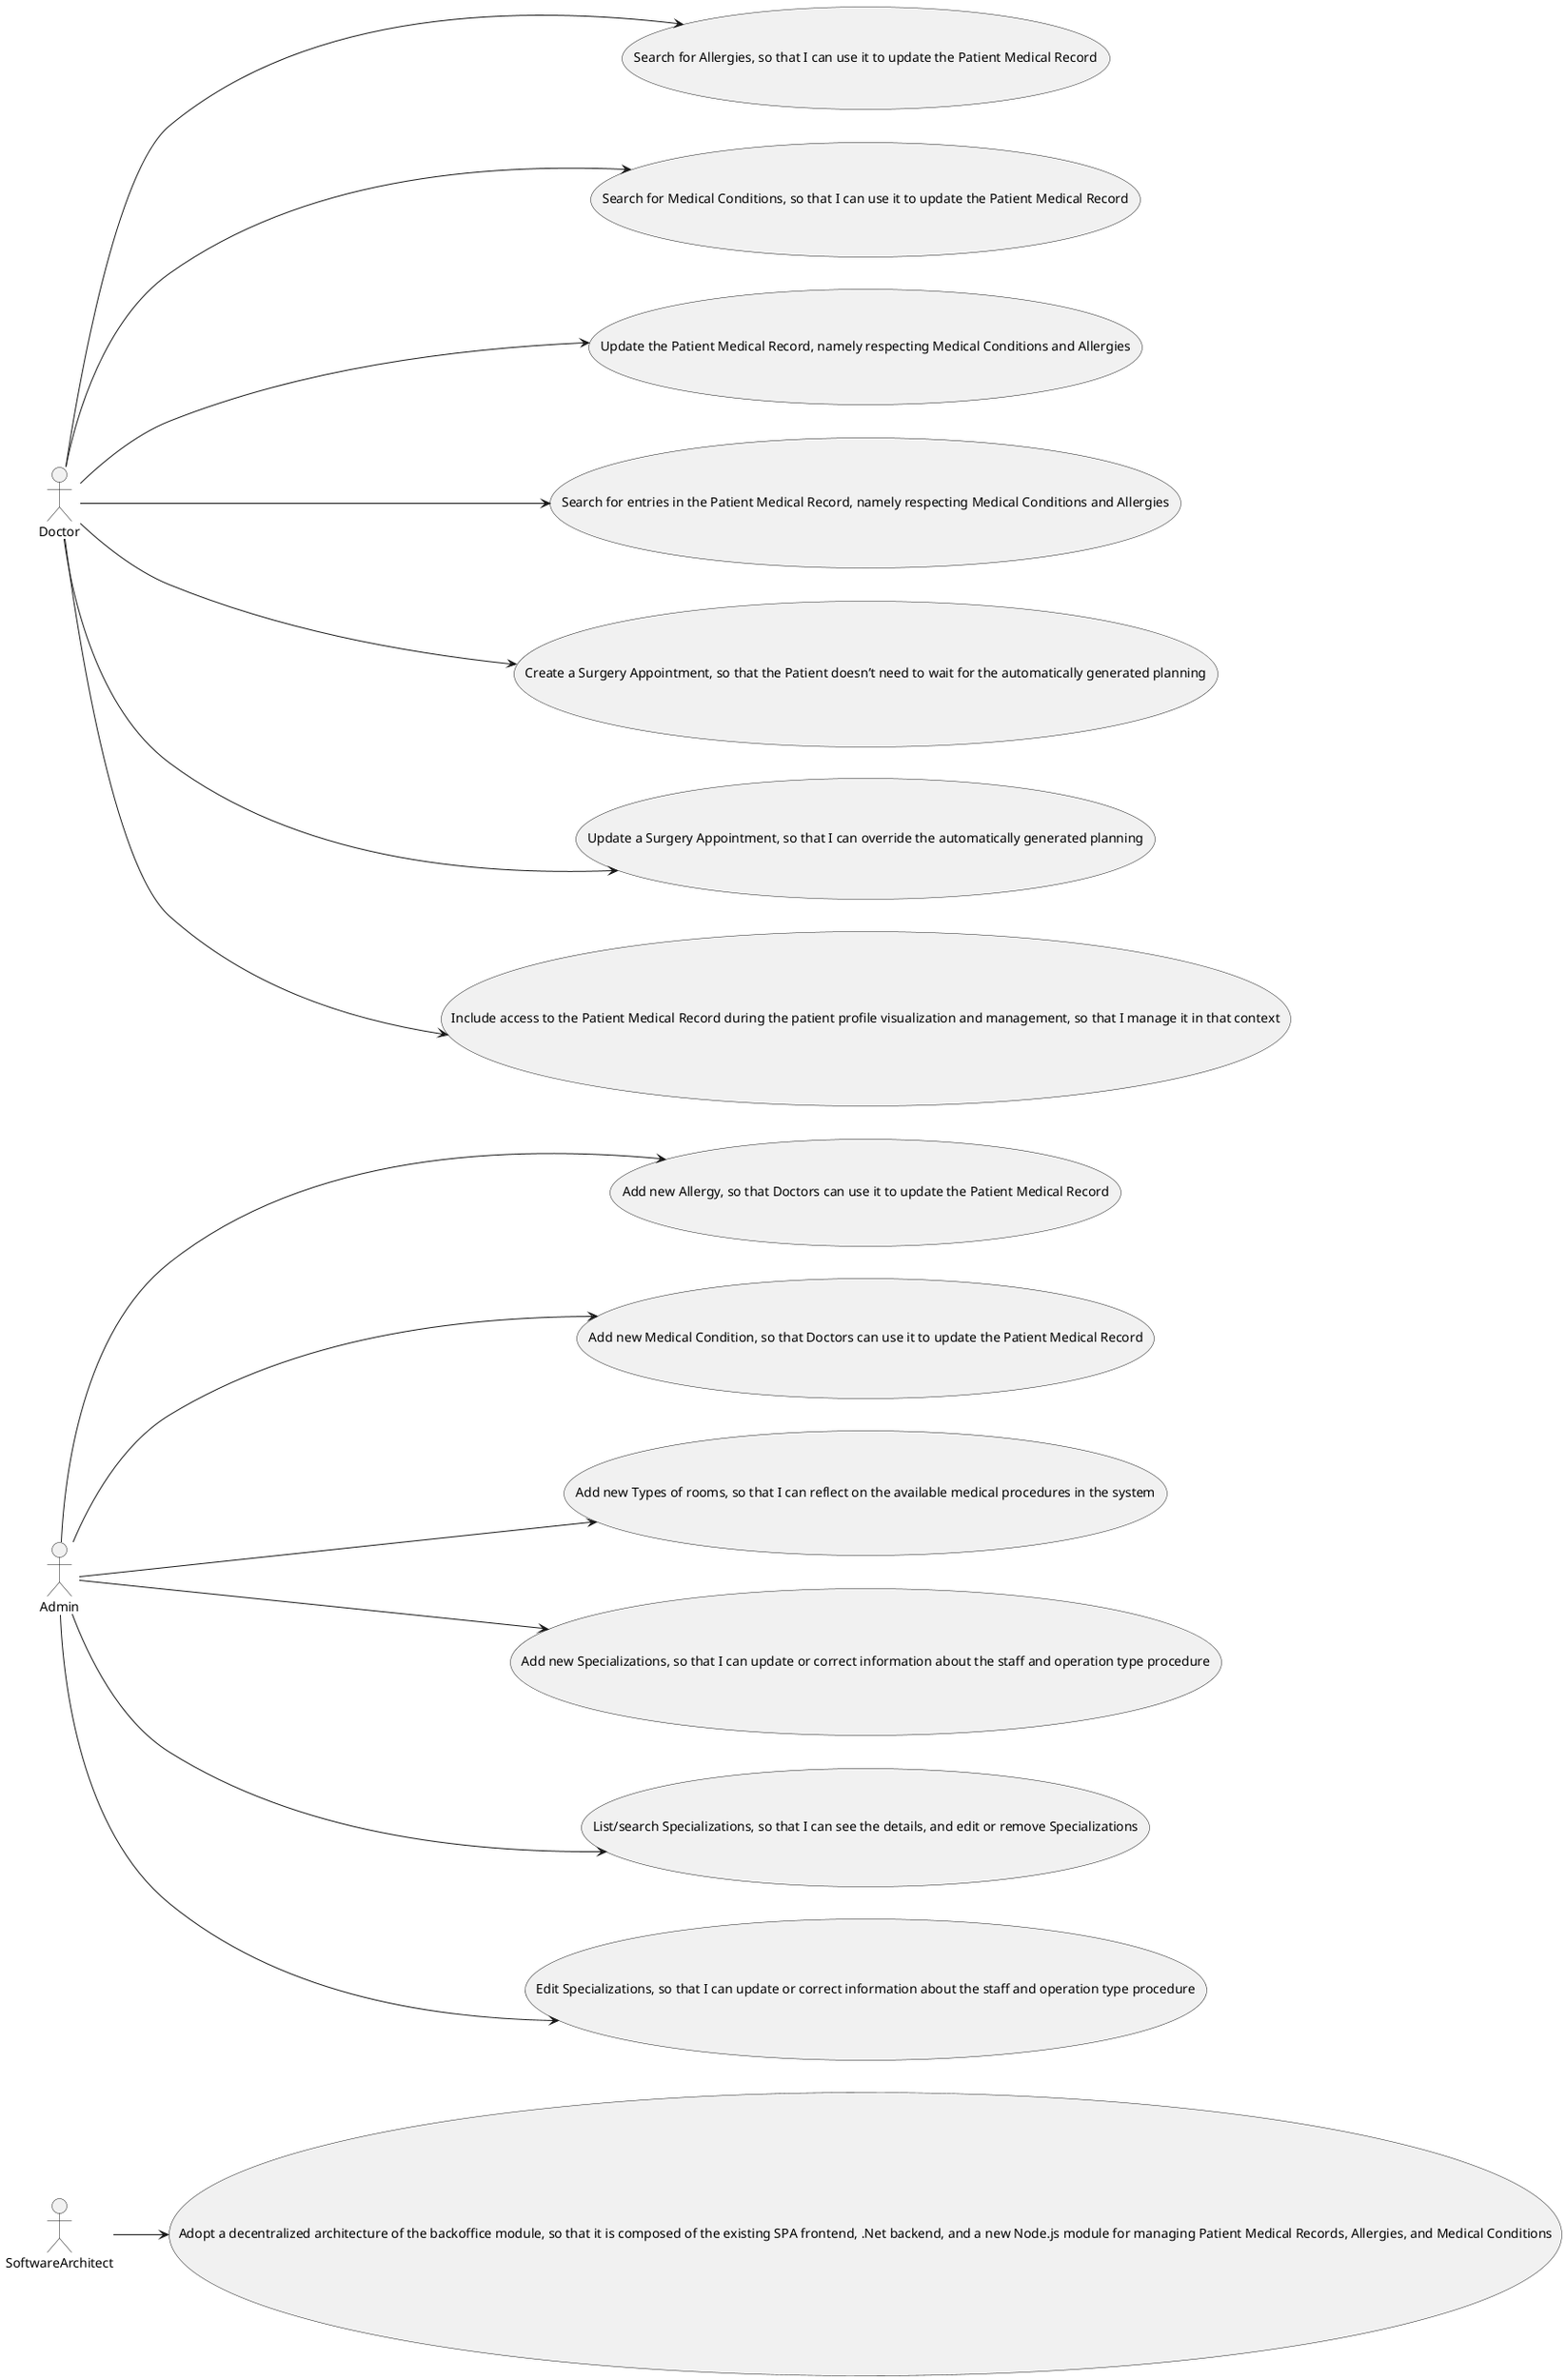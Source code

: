 @startuml

left to right direction

actor SoftwareArchitect as SA
actor Admin as A
actor Doctor as D

SA --> (Adopt a decentralized architecture of the backoffice module, so that it is composed of the existing SPA frontend, .Net backend, and a new Node.js module for managing Patient Medical Records, Allergies, and Medical Conditions)

A --> (Add new Allergy, so that Doctors can use it to update the Patient Medical Record)
D --> (Search for Allergies, so that I can use it to update the Patient Medical Record)

A --> (Add new Medical Condition, so that Doctors can use it to update the Patient Medical Record)
D --> (Search for Medical Conditions, so that I can use it to update the Patient Medical Record)

D --> (Update the Patient Medical Record, namely respecting Medical Conditions and Allergies)
D --> (Search for entries in the Patient Medical Record, namely respecting Medical Conditions and Allergies)

D --> (Create a Surgery Appointment, so that the Patient doesn’t need to wait for the automatically generated planning)
D --> (Update a Surgery Appointment, so that I can override the automatically generated planning)

A --> (Add new Types of rooms, so that I can reflect on the available medical procedures in the system)

A --> (Add new Specializations, so that I can update or correct information about the staff and operation type procedure)
A --> (List/search Specializations, so that I can see the details, and edit or remove Specializations)
A --> (Edit Specializations, so that I can update or correct information about the staff and operation type procedure)

D --> (Include access to the Patient Medical Record during the patient profile visualization and management, so that I manage it in that context)

@enduml

